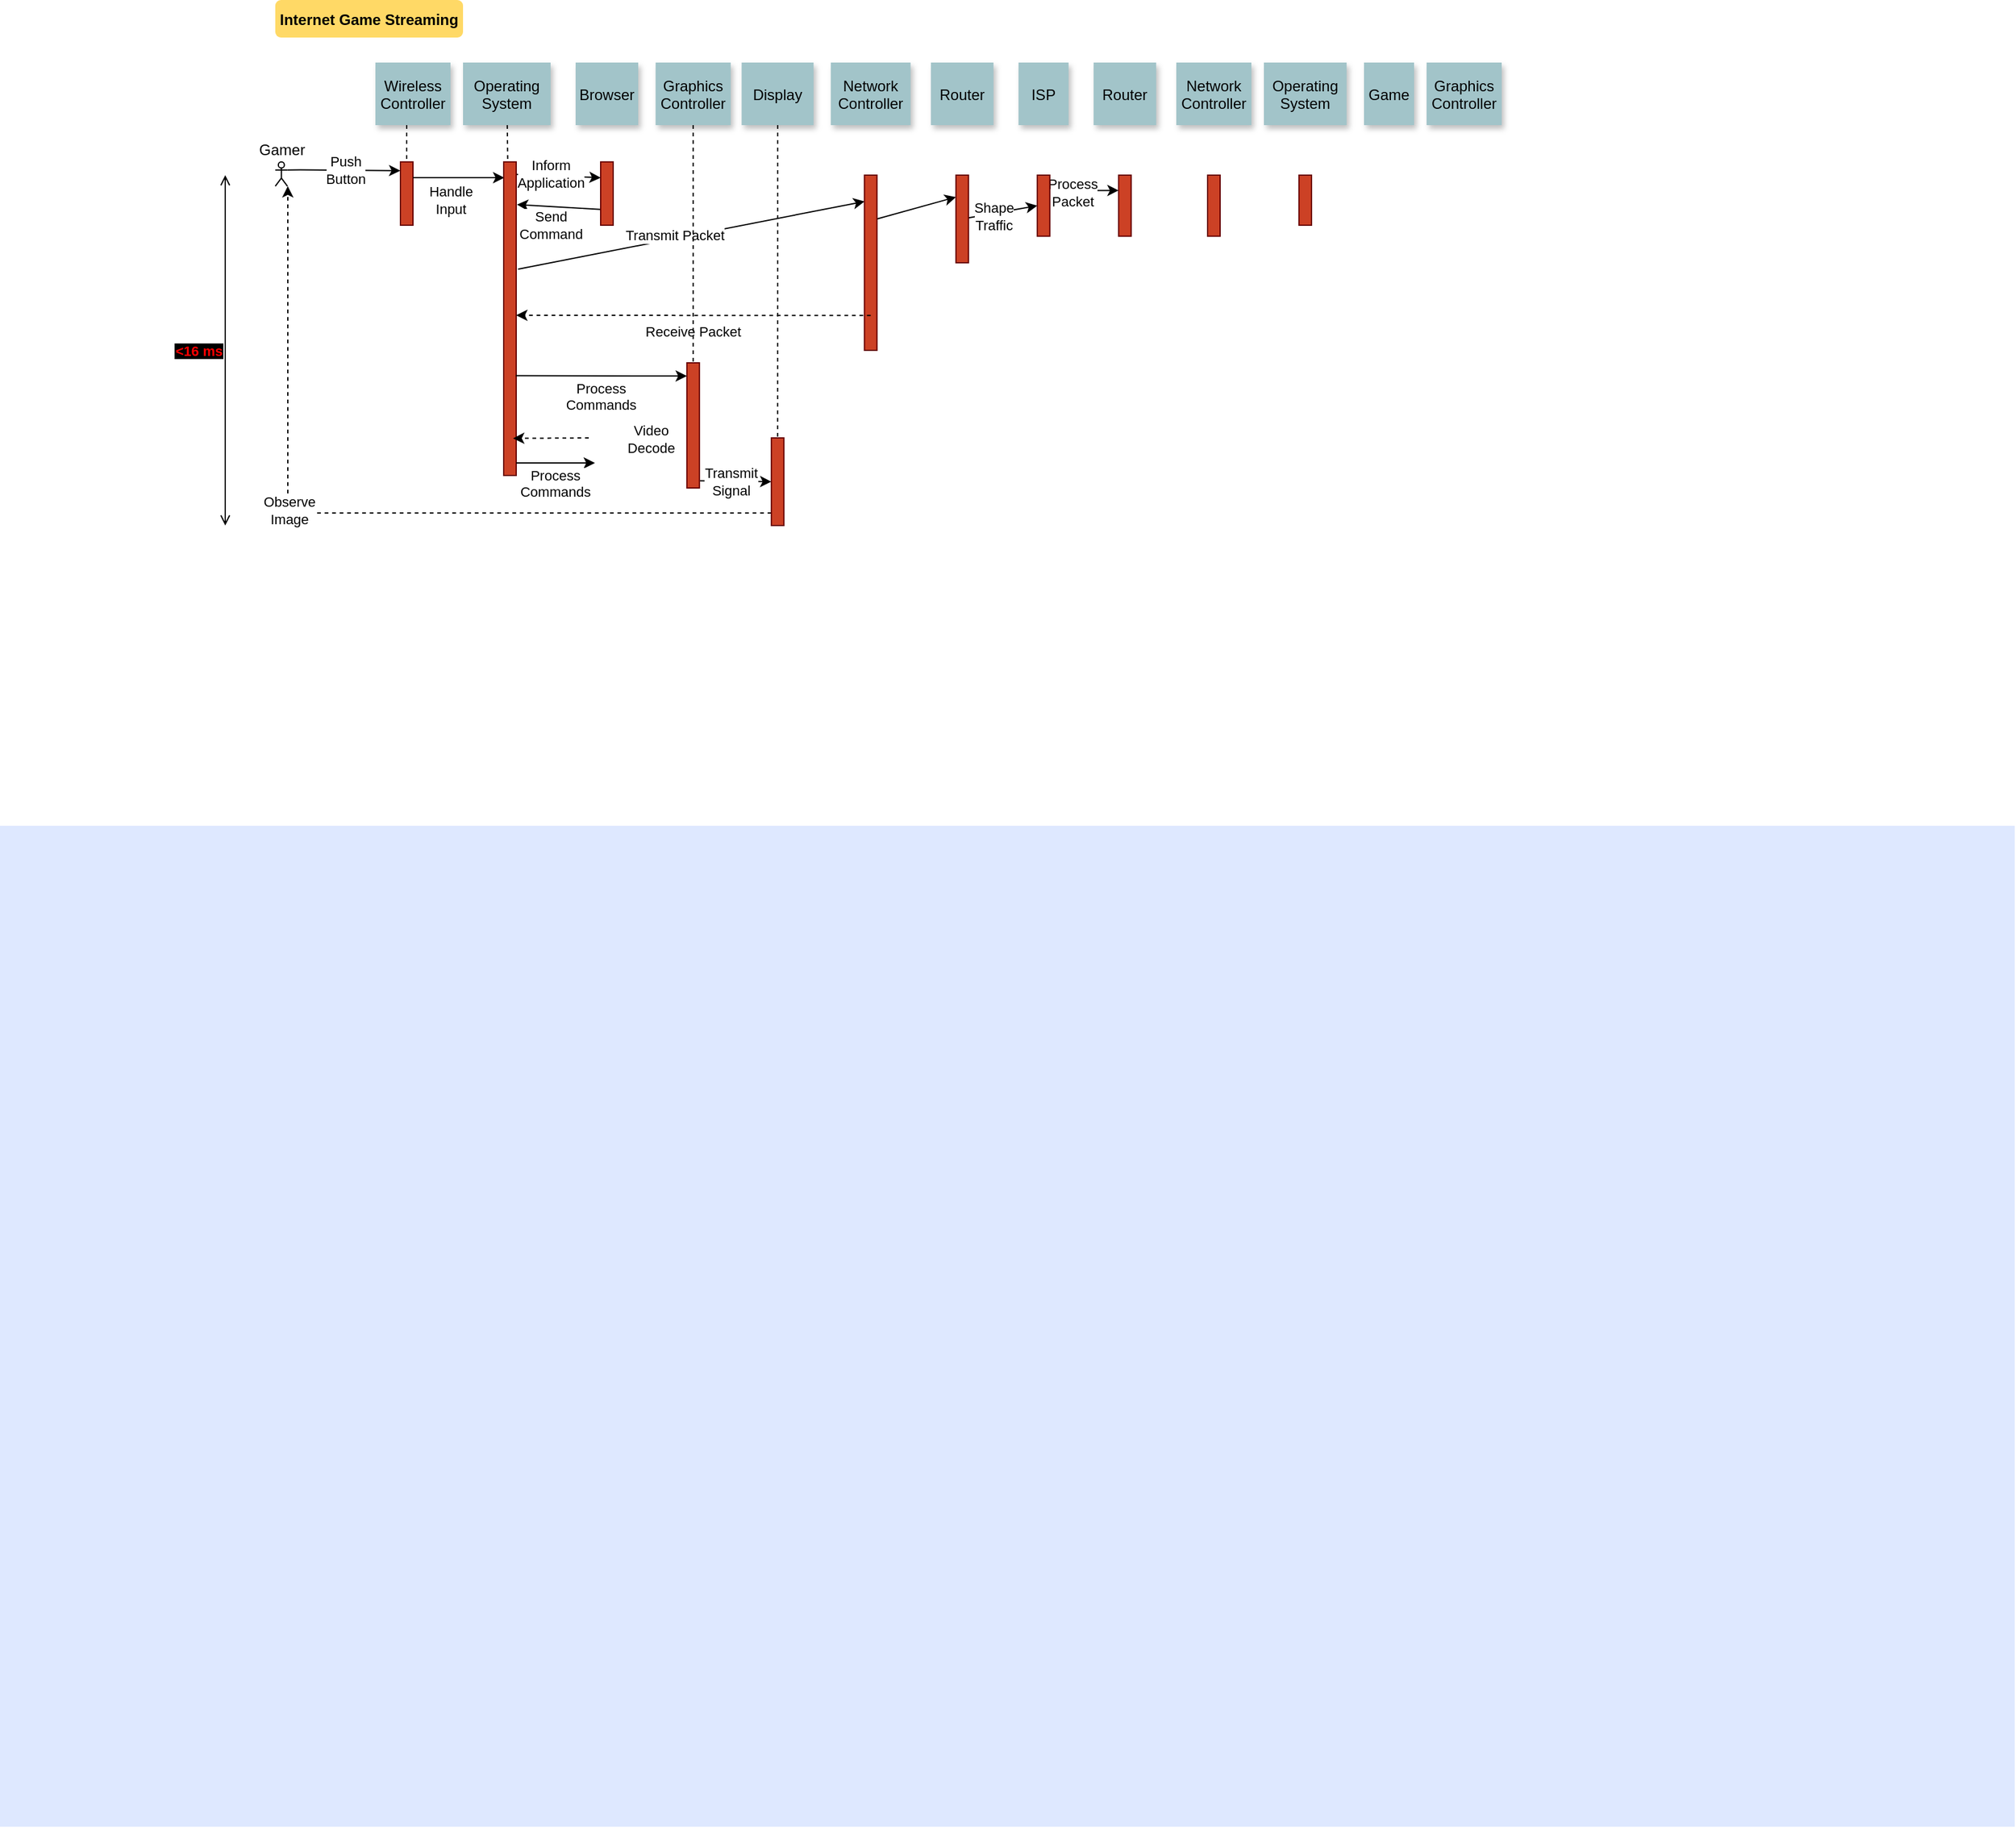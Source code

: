 <mxfile version="13.1.3" type="github">
  <diagram name="Page-1" id="9361dd3d-8414-5efd-6122-117bd74ce7a7">
    <mxGraphModel dx="1974" dy="1034" grid="1" gridSize="10" guides="1" tooltips="1" connect="1" arrows="1" fold="1" page="0" pageScale="1.5" pageWidth="826" pageHeight="1169" background="#ffffff" math="0" shadow="0">
      <root>
        <mxCell id="0" />
        <mxCell id="1" parent="0" />
        <mxCell id="69" value="" style="fillColor=#DEE8FF;strokeColor=none" parent="1" vertex="1">
          <mxGeometry x="-200" y="680" width="1610" height="800" as="geometry" />
        </mxCell>
        <mxCell id="2" value="" style="fillColor=#CC4125;strokeColor=#660000" parent="1" vertex="1">
          <mxGeometry x="120" y="149.39" width="10" height="50.61" as="geometry" />
        </mxCell>
        <mxCell id="3" value="" style="edgeStyle=none;verticalLabelPosition=top;verticalAlign=bottom;labelPosition=left;align=right;exitX=1;exitY=0.25;exitDx=0;exitDy=0;" parent="1" source="2" edge="1">
          <mxGeometry width="100" height="100" as="geometry">
            <mxPoint x="80" y="159" as="sourcePoint" />
            <mxPoint x="203" y="162" as="targetPoint" />
            <mxPoint x="15" y="51" as="offset" />
          </mxGeometry>
        </mxCell>
        <mxCell id="oQ3h6LEIsGmMoKHgF2m0-93" value="&lt;div&gt;Handle&lt;/div&gt;&lt;div&gt;Input&lt;br&gt;&lt;/div&gt;" style="edgeLabel;html=1;align=center;verticalAlign=middle;resizable=0;points=[];" parent="3" vertex="1" connectable="0">
          <mxGeometry relative="1" as="geometry">
            <mxPoint x="-6.57" y="17.67" as="offset" />
          </mxGeometry>
        </mxCell>
        <mxCell id="4" value="Wireless&#xa;Controller" style="shadow=1;fillColor=#A2C4C9;strokeColor=none" parent="1" vertex="1">
          <mxGeometry x="100" y="70" width="60" height="50" as="geometry" />
        </mxCell>
        <mxCell id="16iJN_MO-Rg0JeMpDWyn-140" style="edgeStyle=none;rounded=0;orthogonalLoop=1;jettySize=auto;html=1;entryX=0;entryY=0.25;entryDx=0;entryDy=0;labelBackgroundColor=#000000;startArrow=none;startFill=0;endArrow=classic;endFill=1;fontColor=#000000;exitX=1.034;exitY=0.04;exitDx=0;exitDy=0;exitPerimeter=0;" edge="1" parent="1" source="6" target="16iJN_MO-Rg0JeMpDWyn-122">
          <mxGeometry relative="1" as="geometry" />
        </mxCell>
        <mxCell id="16iJN_MO-Rg0JeMpDWyn-141" value="&lt;div&gt;Inform&lt;/div&gt;&lt;div&gt;Application&lt;br&gt;&lt;/div&gt;" style="edgeLabel;html=1;align=center;verticalAlign=middle;resizable=0;points=[];fontColor=#000000;" vertex="1" connectable="0" parent="16iJN_MO-Rg0JeMpDWyn-140">
          <mxGeometry x="0.305" y="1" relative="1" as="geometry">
            <mxPoint x="-16.85" y="-1.05" as="offset" />
          </mxGeometry>
        </mxCell>
        <mxCell id="6" value="" style="fillColor=#CC4125;strokeColor=#660000" parent="1" vertex="1">
          <mxGeometry x="202.5" y="149.39" width="10" height="250.61" as="geometry" />
        </mxCell>
        <mxCell id="7" value="Operating&#xa;System" style="shadow=1;fillColor=#A2C4C9;strokeColor=none" parent="1" vertex="1">
          <mxGeometry x="170" y="70" width="70" height="50" as="geometry" />
        </mxCell>
        <mxCell id="8" value="" style="edgeStyle=none;endArrow=none;dashed=1" parent="1" source="7" target="6" edge="1">
          <mxGeometry x="272.335" y="165" width="100" height="100" as="geometry">
            <mxPoint x="347.259" y="110" as="sourcePoint" />
            <mxPoint x="347.576" y="165" as="targetPoint" />
          </mxGeometry>
        </mxCell>
        <mxCell id="13" value="" style="verticalLabelPosition=top;verticalAlign=bottom;exitX=1.15;exitY=0.342;exitDx=0;exitDy=0;entryX=0.012;entryY=0.15;entryDx=0;entryDy=0;entryPerimeter=0;exitPerimeter=0;" parent="1" edge="1" target="21" source="6">
          <mxGeometry x="472.955" y="221.606" width="100" height="100" as="geometry">
            <mxPoint x="440" y="308.896" as="sourcePoint" />
            <mxPoint x="550" y="308.896" as="targetPoint" />
          </mxGeometry>
        </mxCell>
        <mxCell id="16iJN_MO-Rg0JeMpDWyn-110" value="Transmit Packet" style="edgeLabel;html=1;align=center;verticalAlign=middle;resizable=0;points=[];" vertex="1" connectable="0" parent="13">
          <mxGeometry relative="1" as="geometry">
            <mxPoint x="-14" as="offset" />
          </mxGeometry>
        </mxCell>
        <mxCell id="15" value="Network&#xa;Controller" style="shadow=1;fillColor=#A2C4C9;strokeColor=none" parent="1" vertex="1">
          <mxGeometry x="463.9" y="70" width="63.75" height="50" as="geometry" />
        </mxCell>
        <mxCell id="16iJN_MO-Rg0JeMpDWyn-97" style="rounded=0;orthogonalLoop=1;jettySize=auto;html=1;entryX=0;entryY=0.5;entryDx=0;entryDy=0;exitX=1.039;exitY=0.943;exitDx=0;exitDy=0;exitPerimeter=0;" edge="1" parent="1" source="17" target="16iJN_MO-Rg0JeMpDWyn-91">
          <mxGeometry relative="1" as="geometry" />
        </mxCell>
        <mxCell id="16iJN_MO-Rg0JeMpDWyn-98" value="&lt;div&gt;Transmit&lt;/div&gt;&lt;div&gt;Signal&lt;br&gt;&lt;/div&gt;" style="edgeLabel;html=1;align=center;verticalAlign=middle;resizable=0;points=[];" vertex="1" connectable="0" parent="16iJN_MO-Rg0JeMpDWyn-97">
          <mxGeometry x="0.152" y="1" relative="1" as="geometry">
            <mxPoint x="-8.18" y="1.3" as="offset" />
          </mxGeometry>
        </mxCell>
        <mxCell id="16iJN_MO-Rg0JeMpDWyn-108" style="rounded=0;orthogonalLoop=1;jettySize=auto;html=1;exitX=-0.048;exitY=0.117;exitDx=0;exitDy=0;entryX=1.155;entryY=0.689;entryDx=0;entryDy=0;dashed=1;endArrow=classic;endFill=1;entryPerimeter=0;exitPerimeter=0;" edge="1" parent="1">
          <mxGeometry relative="1" as="geometry">
            <mxPoint x="270.47" y="370.0" as="sourcePoint" />
            <mxPoint x="210.0" y="370.36" as="targetPoint" />
          </mxGeometry>
        </mxCell>
        <mxCell id="16iJN_MO-Rg0JeMpDWyn-109" value="&lt;div&gt;Video&lt;/div&gt;&lt;div&gt;Decode&lt;/div&gt;" style="edgeLabel;html=1;align=center;verticalAlign=middle;resizable=0;points=[];" vertex="1" connectable="0" parent="16iJN_MO-Rg0JeMpDWyn-108">
          <mxGeometry x="-0.113" y="1" relative="1" as="geometry">
            <mxPoint x="76.52" as="offset" />
          </mxGeometry>
        </mxCell>
        <mxCell id="17" value="" style="fillColor=#CC4125;strokeColor=#660000" parent="1" vertex="1">
          <mxGeometry x="348.9" y="310" width="10" height="100" as="geometry" />
        </mxCell>
        <mxCell id="19" value="Process&#xa;Commands&#xa;" style="edgeStyle=elbowEdgeStyle;elbow=vertical;verticalLabelPosition=top;verticalAlign=bottom;exitX=0.956;exitY=0.682;exitDx=0;exitDy=0;exitPerimeter=0;" parent="1" source="6" target="17" edge="1">
          <mxGeometry width="100" height="100" as="geometry">
            <mxPoint x="350" y="390" as="sourcePoint" />
            <mxPoint x="450" y="290" as="targetPoint" />
            <mxPoint y="45" as="offset" />
          </mxGeometry>
        </mxCell>
        <mxCell id="16iJN_MO-Rg0JeMpDWyn-115" style="edgeStyle=none;rounded=0;orthogonalLoop=1;jettySize=auto;html=1;exitX=1;exitY=0.25;exitDx=0;exitDy=0;entryX=0;entryY=0.25;entryDx=0;entryDy=0;startArrow=none;startFill=0;endArrow=classic;endFill=1;" edge="1" parent="1" source="21" target="26">
          <mxGeometry relative="1" as="geometry" />
        </mxCell>
        <mxCell id="21" value="" style="fillColor=#CC4125;strokeColor=#660000" parent="1" vertex="1">
          <mxGeometry x="490.78" y="160" width="10" height="140" as="geometry" />
        </mxCell>
        <mxCell id="16iJN_MO-Rg0JeMpDWyn-107" style="edgeStyle=orthogonalEdgeStyle;rounded=0;orthogonalLoop=1;jettySize=auto;html=1;dashed=1;endArrow=none;endFill=0;" edge="1" parent="1" source="22" target="16iJN_MO-Rg0JeMpDWyn-91">
          <mxGeometry relative="1" as="geometry" />
        </mxCell>
        <mxCell id="22" value="Display" style="shadow=1;fillColor=#A2C4C9;strokeColor=none" parent="1" vertex="1">
          <mxGeometry x="392.65" y="70" width="57.5" height="50" as="geometry" />
        </mxCell>
        <mxCell id="24" value="Router" style="shadow=1;fillColor=#A2C4C9;strokeColor=none" parent="1" vertex="1">
          <mxGeometry x="543.9" y="70" width="50" height="50" as="geometry" />
        </mxCell>
        <mxCell id="16iJN_MO-Rg0JeMpDWyn-117" style="edgeStyle=none;rounded=0;orthogonalLoop=1;jettySize=auto;html=1;entryX=0;entryY=0.5;entryDx=0;entryDy=0;startArrow=none;startFill=0;endArrow=classic;endFill=1;" edge="1" parent="1" source="26" target="16iJN_MO-Rg0JeMpDWyn-116">
          <mxGeometry relative="1" as="geometry" />
        </mxCell>
        <mxCell id="16iJN_MO-Rg0JeMpDWyn-118" value="&lt;div&gt;Shape&lt;/div&gt;&lt;div&gt;Traffic&lt;br&gt;&lt;/div&gt;" style="edgeLabel;html=1;align=center;verticalAlign=middle;resizable=0;points=[];" vertex="1" connectable="0" parent="16iJN_MO-Rg0JeMpDWyn-117">
          <mxGeometry x="-0.286" y="-2" relative="1" as="geometry">
            <mxPoint as="offset" />
          </mxGeometry>
        </mxCell>
        <mxCell id="26" value="" style="fillColor=#CC4125;strokeColor=#660000" parent="1" vertex="1">
          <mxGeometry x="563.9" y="160" width="10" height="70" as="geometry" />
        </mxCell>
        <mxCell id="30" value="ISP" style="shadow=1;fillColor=#A2C4C9;strokeColor=none" parent="1" vertex="1">
          <mxGeometry x="613.9" y="70" width="40" height="50" as="geometry" />
        </mxCell>
        <mxCell id="33" value="" style="edgeStyle=elbowEdgeStyle;elbow=horizontal;endArrow=none;dashed=1" parent="1" source="4" target="2" edge="1">
          <mxGeometry x="230.0" y="310" width="100" height="100" as="geometry">
            <mxPoint x="230.0" y="410" as="sourcePoint" />
            <mxPoint x="330" y="310" as="targetPoint" />
          </mxGeometry>
        </mxCell>
        <mxCell id="35" value="Receive Packet" style="edgeStyle=elbowEdgeStyle;elbow=vertical;dashed=1;verticalLabelPosition=bottom;verticalAlign=top;exitX=0.5;exitY=0.801;exitDx=0;exitDy=0;exitPerimeter=0;" parent="1" edge="1" target="6" source="21">
          <mxGeometry x="179.38" y="240.603" width="100" height="100" as="geometry">
            <mxPoint x="370" y="270" as="sourcePoint" />
            <mxPoint x="299.38" y="259.997" as="targetPoint" />
            <Array as="points" />
          </mxGeometry>
        </mxCell>
        <mxCell id="47" value="&lt;16 ms" style="edgeStyle=elbowEdgeStyle;elbow=horizontal;startArrow=open;endArrow=open;labelPosition=left;align=right;fontStyle=1;fontColor=#FF0000;labelBackgroundColor=#000000;" parent="1" edge="1">
          <mxGeometry x="-139.964" y="290" width="100" height="100" as="geometry">
            <mxPoint x="-20" y="160" as="sourcePoint" />
            <mxPoint x="-20" y="440" as="targetPoint" />
          </mxGeometry>
        </mxCell>
        <mxCell id="71" value="Internet Game Streaming" style="rounded=1;fontStyle=1;fillColor=#FFD966;strokeColor=none" parent="1" vertex="1">
          <mxGeometry x="20" y="20" width="150" height="30" as="geometry" />
        </mxCell>
        <mxCell id="oQ3h6LEIsGmMoKHgF2m0-96" value="Operating&#xa;System" style="shadow=1;fillColor=#A2C4C9;strokeColor=none" parent="1" vertex="1">
          <mxGeometry x="810" y="70" width="66.1" height="50" as="geometry" />
        </mxCell>
        <mxCell id="oQ3h6LEIsGmMoKHgF2m0-97" value="Network&#xa;Controller" style="shadow=1;fillColor=#A2C4C9;strokeColor=none" parent="1" vertex="1">
          <mxGeometry x="740" y="70" width="60" height="50" as="geometry" />
        </mxCell>
        <mxCell id="oQ3h6LEIsGmMoKHgF2m0-98" value="Graphics&#xa;Controller" style="shadow=1;fillColor=#A2C4C9;strokeColor=none" parent="1" vertex="1">
          <mxGeometry x="940" y="70" width="60" height="50" as="geometry" />
        </mxCell>
        <mxCell id="16iJN_MO-Rg0JeMpDWyn-106" value="" style="edgeStyle=orthogonalEdgeStyle;rounded=0;orthogonalLoop=1;jettySize=auto;html=1;dashed=1;endArrow=none;endFill=0;" edge="1" parent="1" source="oQ3h6LEIsGmMoKHgF2m0-100" target="17">
          <mxGeometry relative="1" as="geometry" />
        </mxCell>
        <mxCell id="oQ3h6LEIsGmMoKHgF2m0-100" value="Graphics&#xa;Controller" style="shadow=1;fillColor=#A2C4C9;strokeColor=none" parent="1" vertex="1">
          <mxGeometry x="323.9" y="70" width="60" height="50" as="geometry" />
        </mxCell>
        <mxCell id="16iJN_MO-Rg0JeMpDWyn-90" value="&lt;div&gt;Push&lt;/div&gt;&lt;div&gt;Button&lt;br&gt;&lt;/div&gt;" style="edgeStyle=orthogonalEdgeStyle;rounded=0;orthogonalLoop=1;jettySize=auto;html=1;entryX=-0.01;entryY=0.138;entryDx=0;entryDy=0;entryPerimeter=0;exitX=1;exitY=0.333;exitDx=0;exitDy=0;exitPerimeter=0;" edge="1" parent="1" source="16iJN_MO-Rg0JeMpDWyn-89" target="2">
          <mxGeometry x="0.016" relative="1" as="geometry">
            <Array as="points">
              <mxPoint x="40" y="156" />
            </Array>
            <mxPoint as="offset" />
          </mxGeometry>
        </mxCell>
        <mxCell id="16iJN_MO-Rg0JeMpDWyn-89" value="Gamer" style="shape=umlActor;verticalLabelPosition=top;labelBackgroundColor=#ffffff;verticalAlign=bottom;html=1;outlineConnect=0;labelPosition=center;align=center;" vertex="1" parent="1">
          <mxGeometry x="20" y="149.39" width="9.69" height="19.39" as="geometry" />
        </mxCell>
        <mxCell id="16iJN_MO-Rg0JeMpDWyn-94" value="" style="edgeStyle=orthogonalEdgeStyle;rounded=0;orthogonalLoop=1;jettySize=auto;html=1;dashed=1;entryX=1;entryY=1;entryDx=0;entryDy=0;entryPerimeter=0;" edge="1" parent="1" source="16iJN_MO-Rg0JeMpDWyn-91" target="16iJN_MO-Rg0JeMpDWyn-89">
          <mxGeometry relative="1" as="geometry">
            <mxPoint x="25" y="170" as="targetPoint" />
            <Array as="points">
              <mxPoint x="30" y="430" />
              <mxPoint x="30" y="169" />
            </Array>
          </mxGeometry>
        </mxCell>
        <mxCell id="16iJN_MO-Rg0JeMpDWyn-95" value="&lt;div&gt;Observe&lt;/div&gt;&lt;div&gt;Image&lt;br&gt;&lt;/div&gt;" style="edgeLabel;html=1;align=center;verticalAlign=middle;resizable=0;points=[];" vertex="1" connectable="0" parent="16iJN_MO-Rg0JeMpDWyn-94">
          <mxGeometry x="0.199" y="-1" relative="1" as="geometry">
            <mxPoint as="offset" />
          </mxGeometry>
        </mxCell>
        <mxCell id="16iJN_MO-Rg0JeMpDWyn-91" value="" style="fillColor=#CC4125;strokeColor=#660000" vertex="1" parent="1">
          <mxGeometry x="416.4" y="370" width="10" height="70" as="geometry" />
        </mxCell>
        <mxCell id="16iJN_MO-Rg0JeMpDWyn-111" value="Process&#xa;Commands&#xa;" style="edgeStyle=elbowEdgeStyle;elbow=vertical;verticalLabelPosition=top;verticalAlign=bottom;exitX=0.956;exitY=0.682;exitDx=0;exitDy=0;exitPerimeter=0;" edge="1" parent="1">
          <mxGeometry x="0.44" y="69.69" width="100" height="100" as="geometry">
            <mxPoint x="212.5" y="389.996" as="sourcePoint" />
            <mxPoint x="275.44" y="390.079" as="targetPoint" />
            <mxPoint y="45" as="offset" />
          </mxGeometry>
        </mxCell>
        <mxCell id="16iJN_MO-Rg0JeMpDWyn-126" style="edgeStyle=none;rounded=0;orthogonalLoop=1;jettySize=auto;html=1;exitX=1;exitY=0.25;exitDx=0;exitDy=0;entryX=0;entryY=0.25;entryDx=0;entryDy=0;startArrow=none;startFill=0;endArrow=classic;endFill=1;" edge="1" parent="1" source="16iJN_MO-Rg0JeMpDWyn-116" target="16iJN_MO-Rg0JeMpDWyn-125">
          <mxGeometry relative="1" as="geometry" />
        </mxCell>
        <mxCell id="16iJN_MO-Rg0JeMpDWyn-127" value="&lt;div&gt;Process&lt;/div&gt;&lt;div&gt;Packet&lt;br&gt;&lt;/div&gt;" style="edgeLabel;html=1;align=center;verticalAlign=middle;resizable=0;points=[];" vertex="1" connectable="0" parent="16iJN_MO-Rg0JeMpDWyn-126">
          <mxGeometry x="-0.363" y="-2" relative="1" as="geometry">
            <mxPoint as="offset" />
          </mxGeometry>
        </mxCell>
        <mxCell id="16iJN_MO-Rg0JeMpDWyn-116" value="" style="fillColor=#CC4125;strokeColor=#660000" vertex="1" parent="1">
          <mxGeometry x="628.9" y="160" width="10" height="48.78" as="geometry" />
        </mxCell>
        <mxCell id="16iJN_MO-Rg0JeMpDWyn-119" value="Router" style="shadow=1;fillColor=#A2C4C9;strokeColor=none" vertex="1" parent="1">
          <mxGeometry x="673.9" y="70" width="50" height="50" as="geometry" />
        </mxCell>
        <mxCell id="16iJN_MO-Rg0JeMpDWyn-120" value="Game" style="shadow=1;fillColor=#A2C4C9;strokeColor=none" vertex="1" parent="1">
          <mxGeometry x="890" y="70" width="40" height="50" as="geometry" />
        </mxCell>
        <mxCell id="16iJN_MO-Rg0JeMpDWyn-121" value="Browser" style="shadow=1;fillColor=#A2C4C9;strokeColor=none" vertex="1" parent="1">
          <mxGeometry x="260" y="70" width="50" height="50" as="geometry" />
        </mxCell>
        <mxCell id="16iJN_MO-Rg0JeMpDWyn-136" style="edgeStyle=none;rounded=0;orthogonalLoop=1;jettySize=auto;html=1;entryX=1.06;entryY=0.136;entryDx=0;entryDy=0;entryPerimeter=0;labelBackgroundColor=#000000;startArrow=none;startFill=0;endArrow=classic;endFill=1;fontColor=#FF0000;exitX=0;exitY=0.75;exitDx=0;exitDy=0;" edge="1" parent="1" source="16iJN_MO-Rg0JeMpDWyn-122" target="6">
          <mxGeometry relative="1" as="geometry" />
        </mxCell>
        <mxCell id="16iJN_MO-Rg0JeMpDWyn-139" value="&lt;div&gt;Send&lt;/div&gt;&lt;div&gt;Command&lt;br&gt;&lt;/div&gt;" style="edgeLabel;html=1;align=center;verticalAlign=middle;resizable=0;points=[];fontColor=#000000;" vertex="1" connectable="0" parent="16iJN_MO-Rg0JeMpDWyn-136">
          <mxGeometry x="0.187" relative="1" as="geometry">
            <mxPoint x="-0.3" y="14.96" as="offset" />
          </mxGeometry>
        </mxCell>
        <mxCell id="16iJN_MO-Rg0JeMpDWyn-122" value="" style="fillColor=#CC4125;strokeColor=#660000" vertex="1" parent="1">
          <mxGeometry x="280" y="149.39" width="10" height="50.61" as="geometry" />
        </mxCell>
        <mxCell id="16iJN_MO-Rg0JeMpDWyn-125" value="" style="fillColor=#CC4125;strokeColor=#660000" vertex="1" parent="1">
          <mxGeometry x="693.9" y="160" width="10" height="48.78" as="geometry" />
        </mxCell>
        <mxCell id="16iJN_MO-Rg0JeMpDWyn-132" value="" style="fillColor=#CC4125;strokeColor=#660000" vertex="1" parent="1">
          <mxGeometry x="765" y="160" width="10" height="48.78" as="geometry" />
        </mxCell>
        <mxCell id="16iJN_MO-Rg0JeMpDWyn-133" value="" style="fillColor=#CC4125;strokeColor=#660000" vertex="1" parent="1">
          <mxGeometry x="838.05" y="160.004" width="10" height="40" as="geometry" />
        </mxCell>
      </root>
    </mxGraphModel>
  </diagram>
</mxfile>
